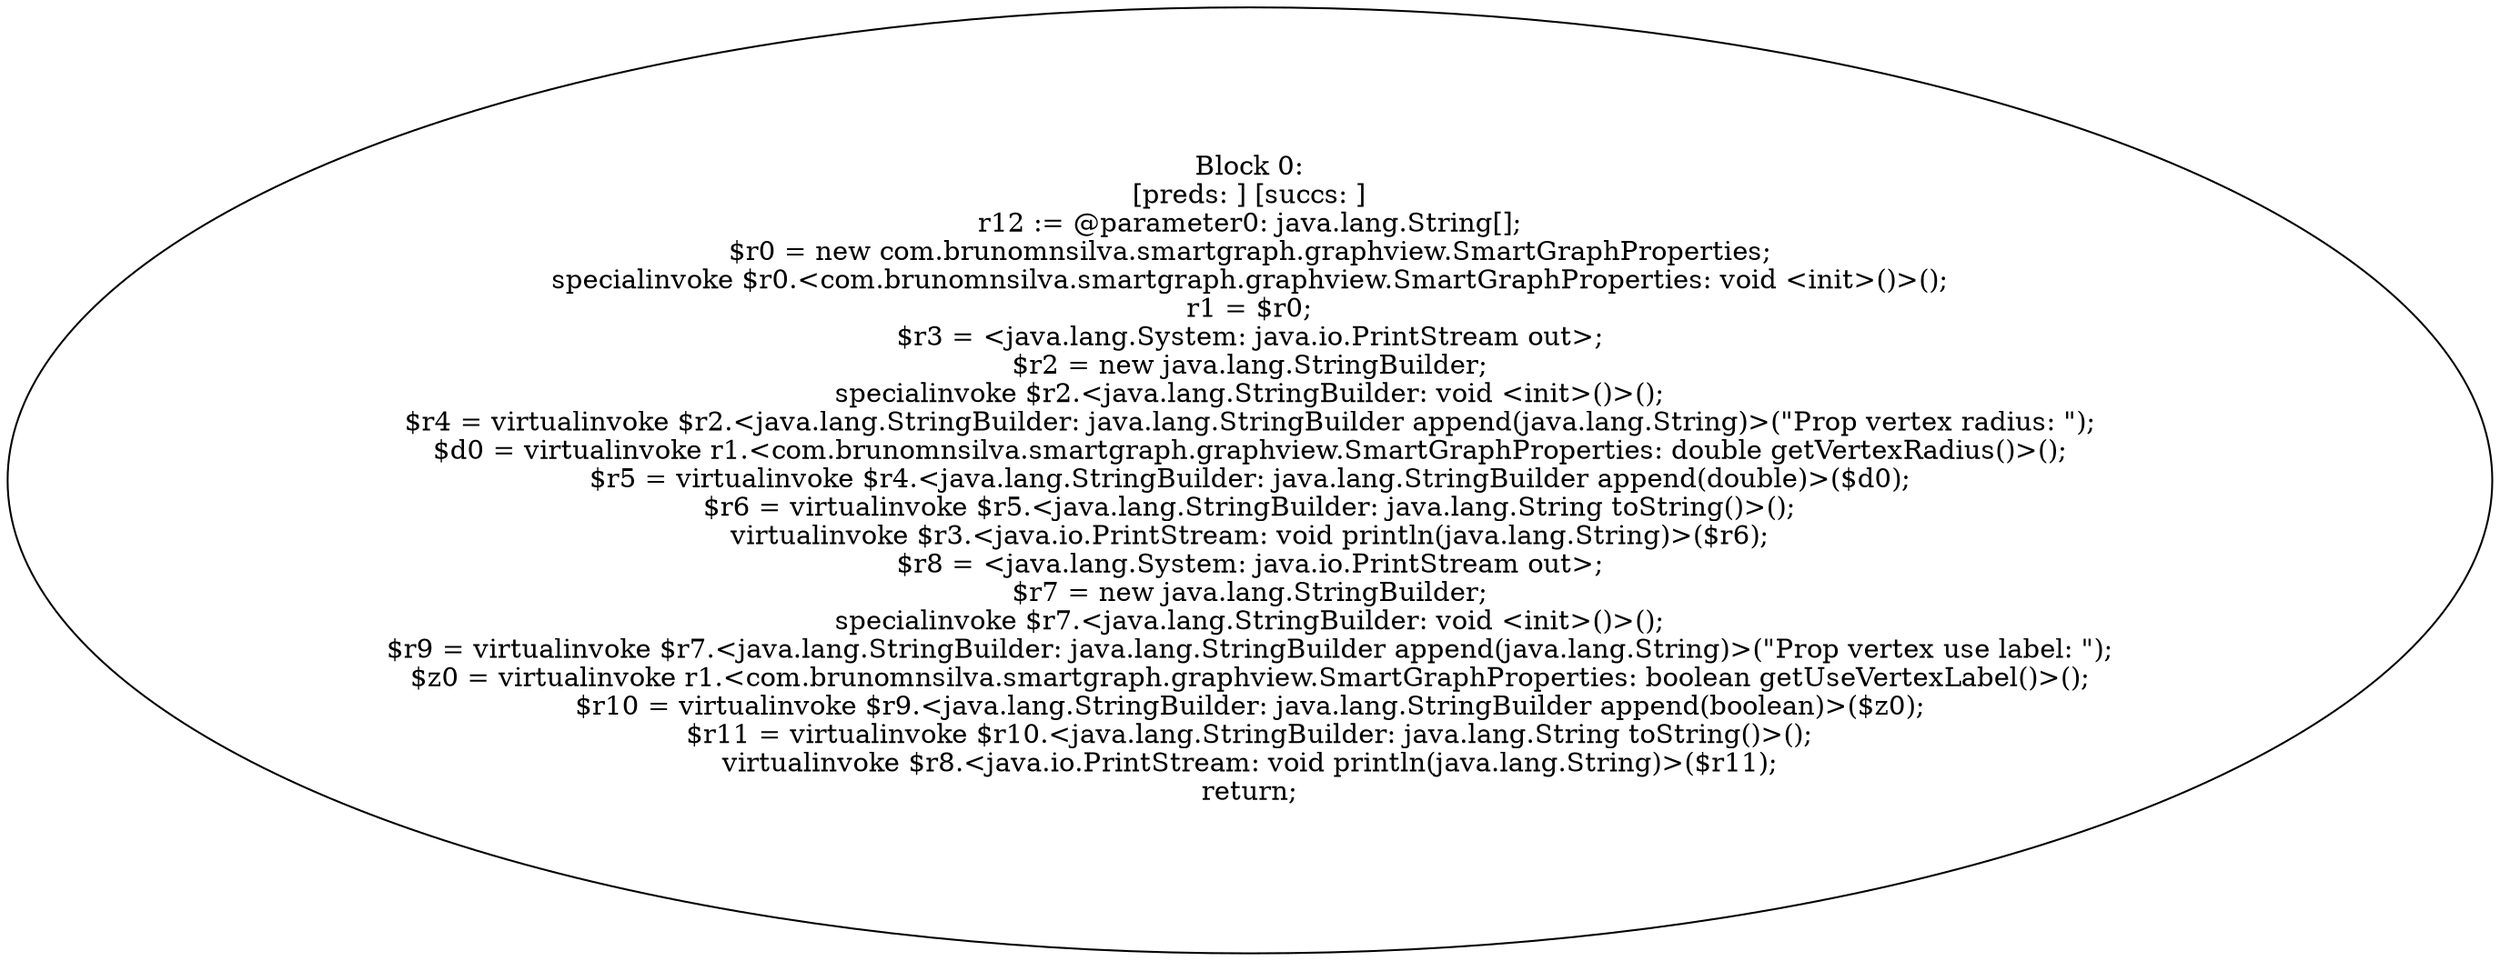 digraph "unitGraph" {
    "Block 0:
[preds: ] [succs: ]
r12 := @parameter0: java.lang.String[];
$r0 = new com.brunomnsilva.smartgraph.graphview.SmartGraphProperties;
specialinvoke $r0.<com.brunomnsilva.smartgraph.graphview.SmartGraphProperties: void <init>()>();
r1 = $r0;
$r3 = <java.lang.System: java.io.PrintStream out>;
$r2 = new java.lang.StringBuilder;
specialinvoke $r2.<java.lang.StringBuilder: void <init>()>();
$r4 = virtualinvoke $r2.<java.lang.StringBuilder: java.lang.StringBuilder append(java.lang.String)>(\"Prop vertex radius: \");
$d0 = virtualinvoke r1.<com.brunomnsilva.smartgraph.graphview.SmartGraphProperties: double getVertexRadius()>();
$r5 = virtualinvoke $r4.<java.lang.StringBuilder: java.lang.StringBuilder append(double)>($d0);
$r6 = virtualinvoke $r5.<java.lang.StringBuilder: java.lang.String toString()>();
virtualinvoke $r3.<java.io.PrintStream: void println(java.lang.String)>($r6);
$r8 = <java.lang.System: java.io.PrintStream out>;
$r7 = new java.lang.StringBuilder;
specialinvoke $r7.<java.lang.StringBuilder: void <init>()>();
$r9 = virtualinvoke $r7.<java.lang.StringBuilder: java.lang.StringBuilder append(java.lang.String)>(\"Prop vertex use label: \");
$z0 = virtualinvoke r1.<com.brunomnsilva.smartgraph.graphview.SmartGraphProperties: boolean getUseVertexLabel()>();
$r10 = virtualinvoke $r9.<java.lang.StringBuilder: java.lang.StringBuilder append(boolean)>($z0);
$r11 = virtualinvoke $r10.<java.lang.StringBuilder: java.lang.String toString()>();
virtualinvoke $r8.<java.io.PrintStream: void println(java.lang.String)>($r11);
return;
"
}

